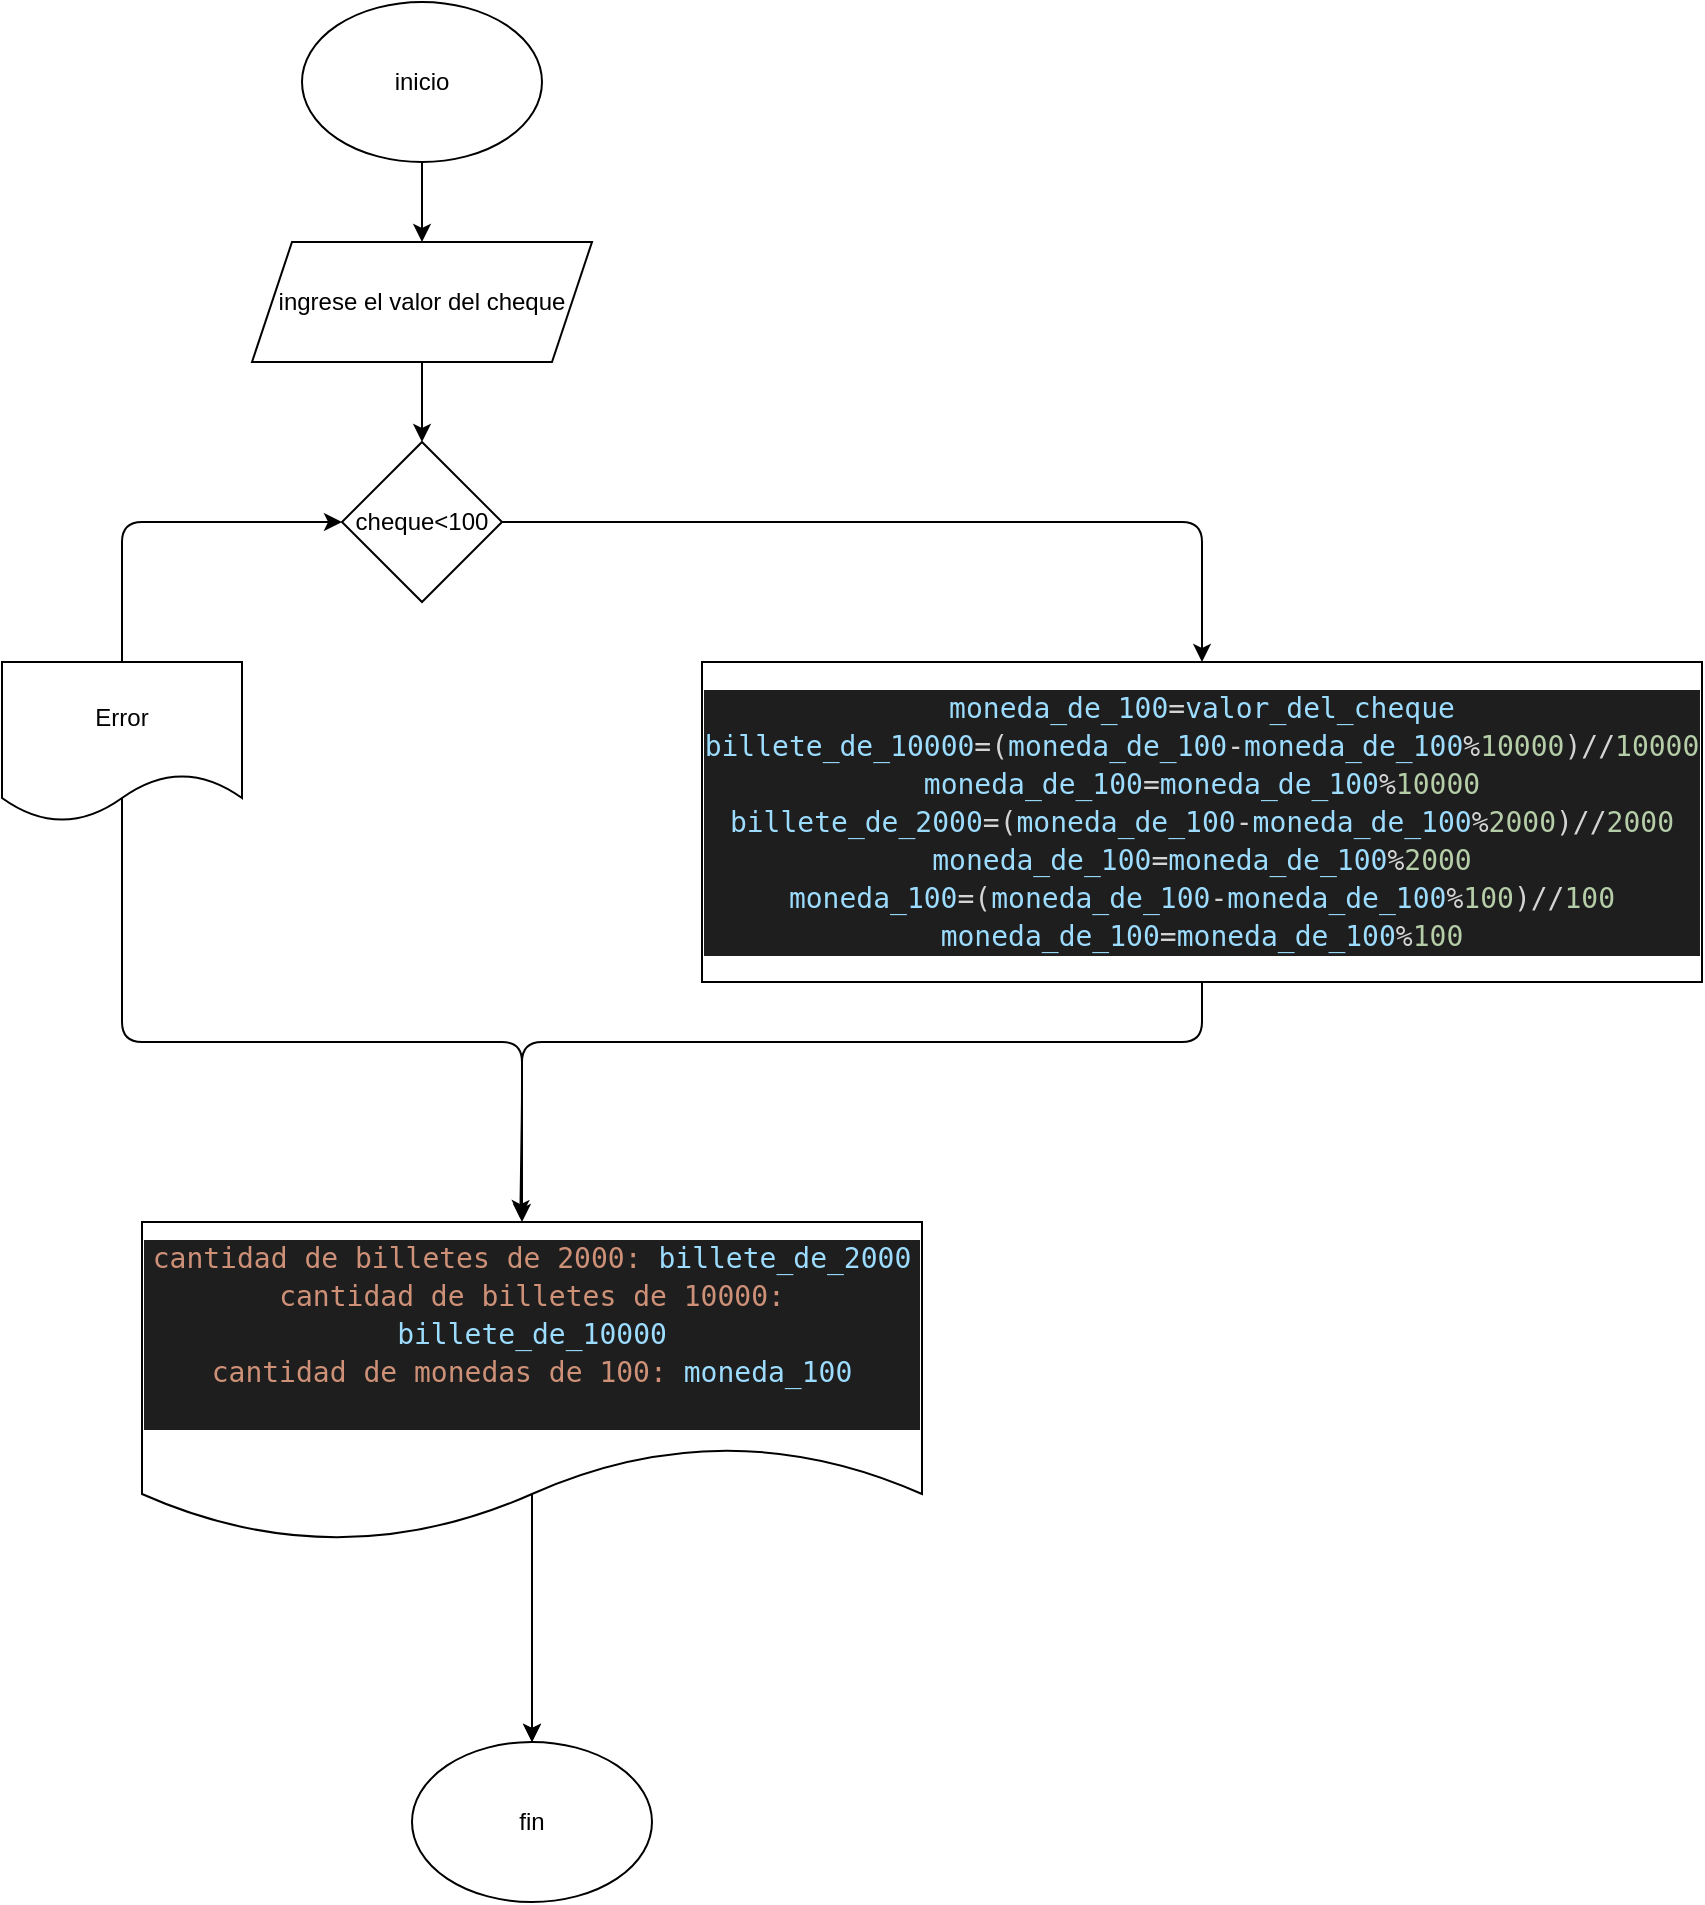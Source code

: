 <mxfile>
    <diagram id="12NRIVyC-PHQIaqSaL_B" name="Página-1">
        <mxGraphModel dx="650" dy="409" grid="1" gridSize="10" guides="1" tooltips="1" connect="1" arrows="1" fold="1" page="1" pageScale="1" pageWidth="827" pageHeight="1169" math="0" shadow="0">
            <root>
                <mxCell id="0"/>
                <mxCell id="1" parent="0"/>
                <mxCell id="4" value="" style="edgeStyle=none;html=1;" edge="1" parent="1" source="2" target="3">
                    <mxGeometry relative="1" as="geometry"/>
                </mxCell>
                <mxCell id="2" value="inicio" style="ellipse;whiteSpace=wrap;html=1;" vertex="1" parent="1">
                    <mxGeometry x="270" y="40" width="120" height="80" as="geometry"/>
                </mxCell>
                <mxCell id="8" value="" style="edgeStyle=none;html=1;" edge="1" parent="1" source="3" target="5">
                    <mxGeometry relative="1" as="geometry"/>
                </mxCell>
                <mxCell id="3" value="ingrese el valor del cheque" style="shape=parallelogram;perimeter=parallelogramPerimeter;whiteSpace=wrap;html=1;fixedSize=1;" vertex="1" parent="1">
                    <mxGeometry x="245" y="160" width="170" height="60" as="geometry"/>
                </mxCell>
                <mxCell id="10" style="edgeStyle=none;html=1;exitX=1;exitY=0.5;exitDx=0;exitDy=0;entryX=0.5;entryY=0;entryDx=0;entryDy=0;" edge="1" parent="1" source="5" target="9">
                    <mxGeometry relative="1" as="geometry">
                        <Array as="points">
                            <mxPoint x="720" y="300"/>
                        </Array>
                    </mxGeometry>
                </mxCell>
                <mxCell id="5" value="cheque&amp;lt;100" style="rhombus;whiteSpace=wrap;html=1;" vertex="1" parent="1">
                    <mxGeometry x="290" y="260" width="80" height="80" as="geometry"/>
                </mxCell>
                <mxCell id="7" style="edgeStyle=none;html=1;exitX=0.5;exitY=0;exitDx=0;exitDy=0;entryX=0;entryY=0.5;entryDx=0;entryDy=0;" edge="1" parent="1" source="6" target="5">
                    <mxGeometry relative="1" as="geometry">
                        <Array as="points">
                            <mxPoint x="180" y="300"/>
                        </Array>
                    </mxGeometry>
                </mxCell>
                <mxCell id="13" style="edgeStyle=none;html=1;exitX=0.5;exitY=0;exitDx=0;exitDy=0;" edge="1" parent="1" source="6">
                    <mxGeometry relative="1" as="geometry">
                        <mxPoint x="380" y="650" as="targetPoint"/>
                        <Array as="points">
                            <mxPoint x="180" y="560"/>
                            <mxPoint x="380" y="560"/>
                        </Array>
                    </mxGeometry>
                </mxCell>
                <mxCell id="6" value="Error" style="shape=document;whiteSpace=wrap;html=1;boundedLbl=1;" vertex="1" parent="1">
                    <mxGeometry x="120" y="370" width="120" height="80" as="geometry"/>
                </mxCell>
                <mxCell id="12" style="edgeStyle=none;html=1;exitX=0.5;exitY=1;exitDx=0;exitDy=0;entryX=0.485;entryY=-0.012;entryDx=0;entryDy=0;entryPerimeter=0;" edge="1" parent="1" source="9" target="11">
                    <mxGeometry relative="1" as="geometry">
                        <Array as="points">
                            <mxPoint x="720" y="560"/>
                            <mxPoint x="380" y="560"/>
                            <mxPoint x="380" y="590"/>
                        </Array>
                    </mxGeometry>
                </mxCell>
                <mxCell id="9" value="&lt;div style=&quot;color: rgb(212 , 212 , 212) ; background-color: rgb(30 , 30 , 30) ; font-family: &amp;#34;droid sans mono&amp;#34; , &amp;#34;monospace&amp;#34; , monospace ; font-size: 14px ; line-height: 19px&quot;&gt;&lt;div&gt;&lt;span style=&quot;color: #9cdcfe&quot;&gt;moneda_de_100&lt;/span&gt;=&lt;span style=&quot;color: #9cdcfe&quot;&gt;valor_del_cheque&lt;/span&gt;&lt;/div&gt;&lt;div&gt;    &lt;span style=&quot;color: #9cdcfe&quot;&gt;billete_de_10000&lt;/span&gt;=(&lt;span style=&quot;color: #9cdcfe&quot;&gt;moneda_de_100&lt;/span&gt;-&lt;span style=&quot;color: #9cdcfe&quot;&gt;moneda_de_100&lt;/span&gt;%&lt;span style=&quot;color: #b5cea8&quot;&gt;10000&lt;/span&gt;)//&lt;span style=&quot;color: #b5cea8&quot;&gt;10000&lt;/span&gt;&lt;/div&gt;&lt;div&gt;    &lt;span style=&quot;color: #9cdcfe&quot;&gt;moneda_de_100&lt;/span&gt;=&lt;span style=&quot;color: #9cdcfe&quot;&gt;moneda_de_100&lt;/span&gt;%&lt;span style=&quot;color: #b5cea8&quot;&gt;10000&lt;/span&gt;&lt;/div&gt;&lt;div&gt;    &lt;span style=&quot;color: #9cdcfe&quot;&gt;billete_de_2000&lt;/span&gt;=(&lt;span style=&quot;color: #9cdcfe&quot;&gt;moneda_de_100&lt;/span&gt;-&lt;span style=&quot;color: #9cdcfe&quot;&gt;moneda_de_100&lt;/span&gt;%&lt;span style=&quot;color: #b5cea8&quot;&gt;2000&lt;/span&gt;)//&lt;span style=&quot;color: #b5cea8&quot;&gt;2000&lt;/span&gt;&lt;/div&gt;&lt;div&gt;    &lt;span style=&quot;color: #9cdcfe&quot;&gt;moneda_de_100&lt;/span&gt;=&lt;span style=&quot;color: #9cdcfe&quot;&gt;moneda_de_100&lt;/span&gt;%&lt;span style=&quot;color: #b5cea8&quot;&gt;2000&lt;/span&gt;&lt;/div&gt;&lt;div&gt;    &lt;span style=&quot;color: #9cdcfe&quot;&gt;moneda_100&lt;/span&gt;=(&lt;span style=&quot;color: #9cdcfe&quot;&gt;moneda_de_100&lt;/span&gt;-&lt;span style=&quot;color: #9cdcfe&quot;&gt;moneda_de_100&lt;/span&gt;%&lt;span style=&quot;color: #b5cea8&quot;&gt;100&lt;/span&gt;)//&lt;span style=&quot;color: #b5cea8&quot;&gt;100&lt;/span&gt;&lt;/div&gt;&lt;div&gt;    &lt;span style=&quot;color: #9cdcfe&quot;&gt;moneda_de_100&lt;/span&gt;=&lt;span style=&quot;color: #9cdcfe&quot;&gt;moneda_de_100&lt;/span&gt;%&lt;span style=&quot;color: #b5cea8&quot;&gt;100&lt;/span&gt;&lt;/div&gt;&lt;/div&gt;" style="rounded=0;whiteSpace=wrap;html=1;" vertex="1" parent="1">
                    <mxGeometry x="470" y="370" width="500" height="160" as="geometry"/>
                </mxCell>
                <mxCell id="15" value="" style="edgeStyle=none;html=1;" edge="1" parent="1" source="11" target="14">
                    <mxGeometry relative="1" as="geometry"/>
                </mxCell>
                <mxCell id="16" style="edgeStyle=none;html=1;exitX=0.5;exitY=0;exitDx=0;exitDy=0;" edge="1" parent="1" source="11" target="14">
                    <mxGeometry relative="1" as="geometry"/>
                </mxCell>
                <mxCell id="11" value="&lt;div style=&quot;color: rgb(212 , 212 , 212) ; background-color: rgb(30 , 30 , 30) ; font-family: &amp;#34;droid sans mono&amp;#34; , &amp;#34;monospace&amp;#34; , monospace ; font-weight: normal ; font-size: 14px ; line-height: 19px&quot;&gt;&lt;div&gt;&lt;span style=&quot;color: #ce9178&quot;&gt;cantidad de billetes de 2000: &lt;/span&gt;&lt;span style=&quot;color: #9cdcfe&quot;&gt;billete_de_2000&lt;/span&gt;&lt;/div&gt;&lt;div&gt;&lt;span style=&quot;color: rgb(206 , 145 , 120)&quot;&gt;cantidad de billetes de 10000: &lt;/span&gt;&lt;span style=&quot;color: rgb(156 , 220 , 254)&quot;&gt;billete_de_10000&lt;/span&gt;&lt;/div&gt;&lt;div&gt;&lt;span style=&quot;color: #ce9178&quot;&gt;cantidad de monedas de 100:&amp;nbsp;&lt;/span&gt;&lt;span style=&quot;color: #9cdcfe&quot;&gt;moneda_100&lt;/span&gt;&lt;/div&gt;&lt;div&gt;&lt;br&gt;&lt;/div&gt;&lt;/div&gt;" style="shape=document;whiteSpace=wrap;html=1;boundedLbl=1;" vertex="1" parent="1">
                    <mxGeometry x="190" y="650" width="390" height="160" as="geometry"/>
                </mxCell>
                <mxCell id="14" value="fin" style="ellipse;whiteSpace=wrap;html=1;" vertex="1" parent="1">
                    <mxGeometry x="325" y="910" width="120" height="80" as="geometry"/>
                </mxCell>
            </root>
        </mxGraphModel>
    </diagram>
</mxfile>